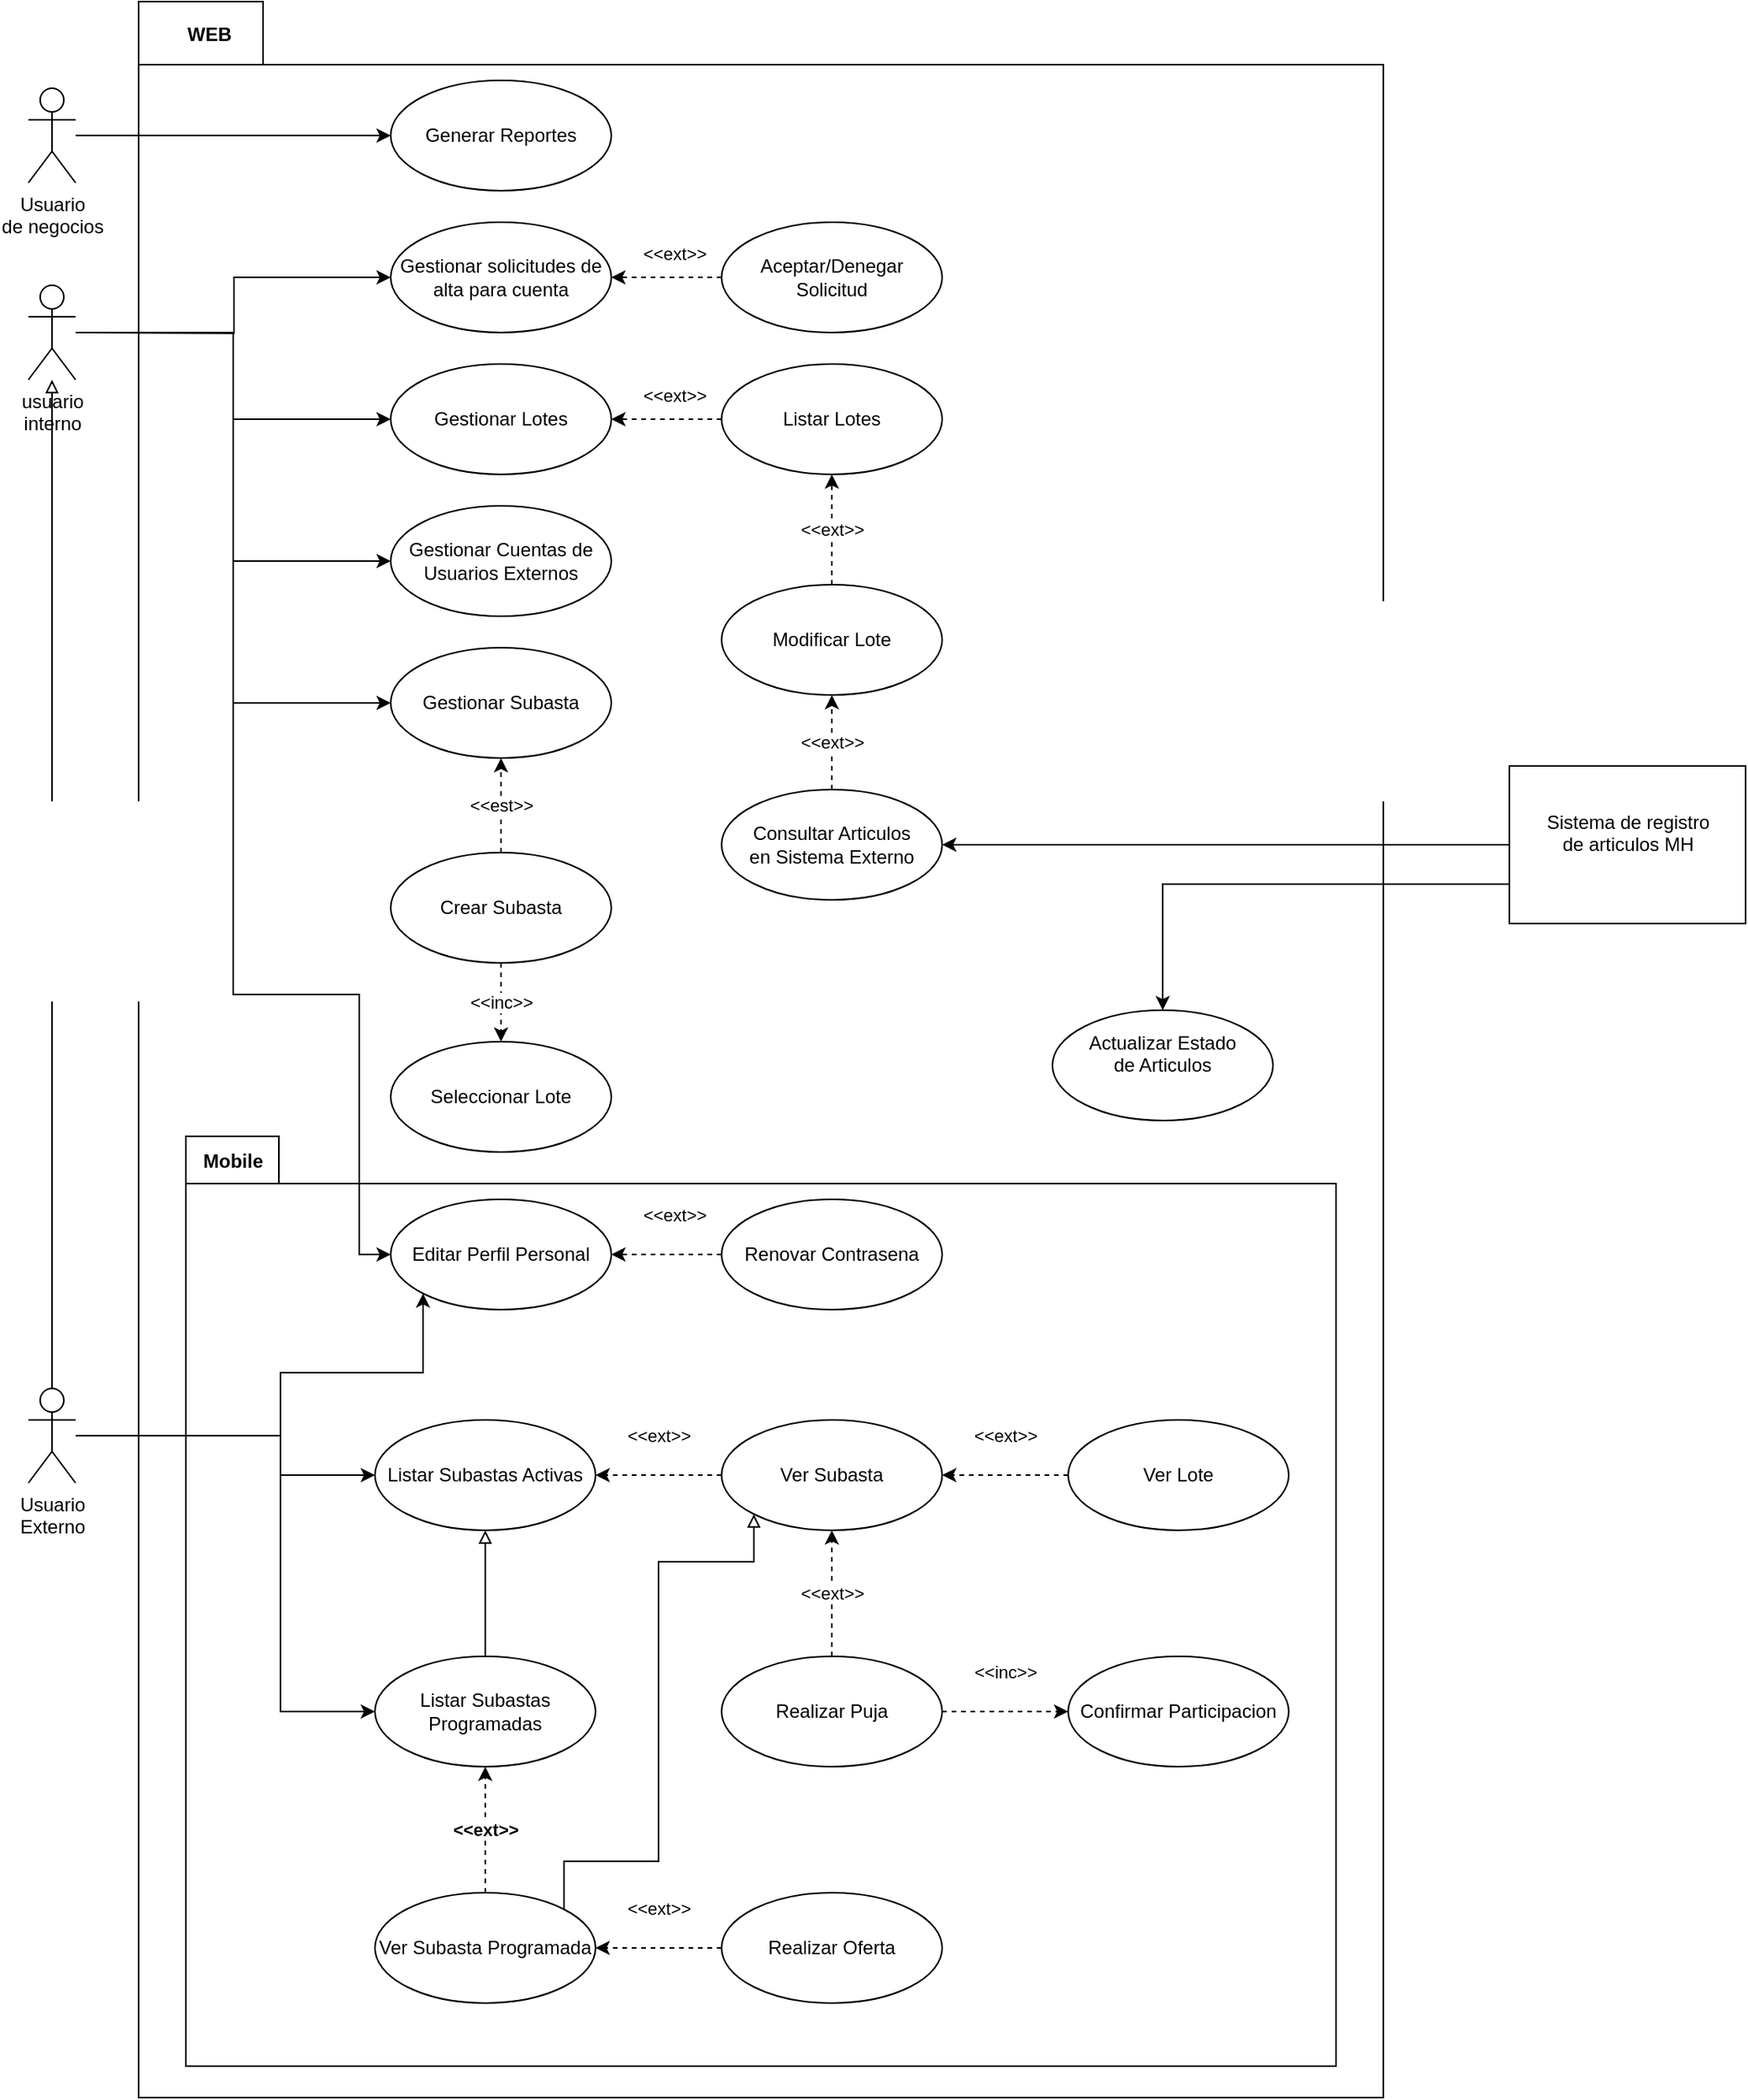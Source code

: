 <mxfile version="14.4.4" type="github">
  <diagram id="9lU35Be_tzwvDZL3-XRi" name="Page-1">
    <mxGraphModel dx="1420" dy="2153" grid="1" gridSize="10" guides="1" tooltips="1" connect="1" arrows="1" fold="1" page="1" pageScale="1" pageWidth="827" pageHeight="1169" math="0" shadow="0">
      <root>
        <mxCell id="0" />
        <mxCell id="1" parent="0" />
        <mxCell id="sGj-L-ND05RCWqXDiUvW-51" value="" style="shape=folder;fontStyle=1;spacingTop=10;tabWidth=40;tabHeight=40;tabPosition=left;html=1;" parent="1" vertex="1">
          <mxGeometry x="140" y="-30" width="790" height="1330" as="geometry" />
        </mxCell>
        <mxCell id="sGj-L-ND05RCWqXDiUvW-53" value="" style="shape=folder;fontStyle=1;spacingTop=10;tabWidth=40;tabHeight=30;tabPosition=left;html=1;" parent="1" vertex="1">
          <mxGeometry x="170" y="690" width="730" height="590" as="geometry" />
        </mxCell>
        <mxCell id="sGj-L-ND05RCWqXDiUvW-6" style="edgeStyle=orthogonalEdgeStyle;rounded=0;orthogonalLoop=1;jettySize=auto;html=1;entryX=0;entryY=0.5;entryDx=0;entryDy=0;" parent="1" target="sGj-L-ND05RCWqXDiUvW-3" edge="1">
          <mxGeometry relative="1" as="geometry">
            <mxPoint x="100" y="180" as="sourcePoint" />
          </mxGeometry>
        </mxCell>
        <mxCell id="sGj-L-ND05RCWqXDiUvW-7" style="edgeStyle=orthogonalEdgeStyle;rounded=0;orthogonalLoop=1;jettySize=auto;html=1;entryX=0;entryY=0.5;entryDx=0;entryDy=0;" parent="1" source="sGj-L-ND05RCWqXDiUvW-1" target="sGj-L-ND05RCWqXDiUvW-2" edge="1">
          <mxGeometry relative="1" as="geometry" />
        </mxCell>
        <mxCell id="sGj-L-ND05RCWqXDiUvW-8" style="edgeStyle=orthogonalEdgeStyle;rounded=0;orthogonalLoop=1;jettySize=auto;html=1;entryX=0;entryY=0.5;entryDx=0;entryDy=0;" parent="1" source="sGj-L-ND05RCWqXDiUvW-1" target="sGj-L-ND05RCWqXDiUvW-5" edge="1">
          <mxGeometry relative="1" as="geometry" />
        </mxCell>
        <mxCell id="sGj-L-ND05RCWqXDiUvW-18" style="edgeStyle=orthogonalEdgeStyle;rounded=0;orthogonalLoop=1;jettySize=auto;html=1;entryX=0;entryY=0.5;entryDx=0;entryDy=0;" parent="1" source="sGj-L-ND05RCWqXDiUvW-1" target="sGj-L-ND05RCWqXDiUvW-17" edge="1">
          <mxGeometry relative="1" as="geometry">
            <Array as="points">
              <mxPoint x="200" y="180" />
              <mxPoint x="200" y="600" />
              <mxPoint x="280" y="600" />
              <mxPoint x="280" y="765" />
            </Array>
          </mxGeometry>
        </mxCell>
        <mxCell id="sGj-L-ND05RCWqXDiUvW-20" value="" style="edgeStyle=orthogonalEdgeStyle;rounded=0;orthogonalLoop=1;jettySize=auto;html=1;entryX=0;entryY=0.5;entryDx=0;entryDy=0;" parent="1" source="sGj-L-ND05RCWqXDiUvW-1" target="sGj-L-ND05RCWqXDiUvW-21" edge="1">
          <mxGeometry relative="1" as="geometry">
            <mxPoint x="85" y="280" as="targetPoint" />
          </mxGeometry>
        </mxCell>
        <mxCell id="sGj-L-ND05RCWqXDiUvW-1" value="&lt;div&gt;usuario&lt;/div&gt;&lt;div&gt;interno&lt;br&gt;&lt;/div&gt;" style="shape=umlActor;verticalLabelPosition=bottom;verticalAlign=top;html=1;outlineConnect=0;" parent="1" vertex="1">
          <mxGeometry x="70" y="150" width="30" height="60" as="geometry" />
        </mxCell>
        <mxCell id="sGj-L-ND05RCWqXDiUvW-2" value="Gestionar Lotes" style="ellipse;whiteSpace=wrap;html=1;" parent="1" vertex="1">
          <mxGeometry x="300" y="200" width="140" height="70" as="geometry" />
        </mxCell>
        <mxCell id="sGj-L-ND05RCWqXDiUvW-3" value="Gestionar solicitudes de alta para cuenta" style="ellipse;whiteSpace=wrap;html=1;" parent="1" vertex="1">
          <mxGeometry x="300" y="110" width="140" height="70" as="geometry" />
        </mxCell>
        <mxCell id="sGj-L-ND05RCWqXDiUvW-12" value="&amp;lt;&amp;lt;ext&amp;gt;&amp;gt;" style="edgeStyle=orthogonalEdgeStyle;rounded=0;orthogonalLoop=1;jettySize=auto;html=1;dashed=1;" parent="1" source="sGj-L-ND05RCWqXDiUvW-4" target="sGj-L-ND05RCWqXDiUvW-11" edge="1">
          <mxGeometry relative="1" as="geometry" />
        </mxCell>
        <mxCell id="sGj-L-ND05RCWqXDiUvW-4" value="&lt;div&gt;Consultar Articulos&lt;/div&gt;&lt;div&gt;en Sistema Externo&lt;br&gt;&lt;/div&gt;" style="ellipse;whiteSpace=wrap;html=1;" parent="1" vertex="1">
          <mxGeometry x="510" y="470" width="140" height="70" as="geometry" />
        </mxCell>
        <mxCell id="sGj-L-ND05RCWqXDiUvW-5" value="Gestionar Cuentas de Usuarios Externos" style="ellipse;whiteSpace=wrap;html=1;" parent="1" vertex="1">
          <mxGeometry x="300" y="290" width="140" height="70" as="geometry" />
        </mxCell>
        <mxCell id="sGj-L-ND05RCWqXDiUvW-13" value="&amp;lt;&amp;lt;ext&amp;gt;&amp;gt;" style="edgeStyle=orthogonalEdgeStyle;rounded=0;orthogonalLoop=1;jettySize=auto;html=1;entryX=1;entryY=0.5;entryDx=0;entryDy=0;dashed=1;" parent="1" edge="1">
          <mxGeometry x="-0.143" y="-15" relative="1" as="geometry">
            <mxPoint x="510" y="235" as="sourcePoint" />
            <mxPoint x="440" y="235" as="targetPoint" />
            <mxPoint as="offset" />
          </mxGeometry>
        </mxCell>
        <mxCell id="sGj-L-ND05RCWqXDiUvW-9" value="Listar Lotes" style="ellipse;whiteSpace=wrap;html=1;" parent="1" vertex="1">
          <mxGeometry x="510" y="200" width="140" height="70" as="geometry" />
        </mxCell>
        <mxCell id="sGj-L-ND05RCWqXDiUvW-14" value="&amp;lt;&amp;lt;ext&amp;gt;&amp;gt;" style="edgeStyle=orthogonalEdgeStyle;rounded=0;orthogonalLoop=1;jettySize=auto;html=1;entryX=0.5;entryY=1;entryDx=0;entryDy=0;dashed=1;" parent="1" source="sGj-L-ND05RCWqXDiUvW-11" target="sGj-L-ND05RCWqXDiUvW-9" edge="1">
          <mxGeometry relative="1" as="geometry" />
        </mxCell>
        <mxCell id="sGj-L-ND05RCWqXDiUvW-11" value="Modificar Lote" style="ellipse;whiteSpace=wrap;html=1;" parent="1" vertex="1">
          <mxGeometry x="510" y="340" width="140" height="70" as="geometry" />
        </mxCell>
        <mxCell id="sGj-L-ND05RCWqXDiUvW-16" value="&amp;lt;&amp;lt;ext&amp;gt;&amp;gt;" style="edgeStyle=orthogonalEdgeStyle;rounded=0;orthogonalLoop=1;jettySize=auto;html=1;entryX=1;entryY=0.5;entryDx=0;entryDy=0;dashed=1;" parent="1" source="sGj-L-ND05RCWqXDiUvW-15" target="sGj-L-ND05RCWqXDiUvW-3" edge="1">
          <mxGeometry x="-0.143" y="-15" relative="1" as="geometry">
            <mxPoint as="offset" />
          </mxGeometry>
        </mxCell>
        <mxCell id="sGj-L-ND05RCWqXDiUvW-15" value="Aceptar/Denegar Solicitud" style="ellipse;whiteSpace=wrap;html=1;" parent="1" vertex="1">
          <mxGeometry x="510" y="110" width="140" height="70" as="geometry" />
        </mxCell>
        <mxCell id="sGj-L-ND05RCWqXDiUvW-23" value="&amp;lt;&amp;lt;ext&amp;gt;&amp;gt;" style="edgeStyle=orthogonalEdgeStyle;rounded=0;orthogonalLoop=1;jettySize=auto;html=1;dashed=1;" parent="1" source="sGj-L-ND05RCWqXDiUvW-22" target="sGj-L-ND05RCWqXDiUvW-17" edge="1">
          <mxGeometry x="-0.143" y="-25" relative="1" as="geometry">
            <mxPoint as="offset" />
          </mxGeometry>
        </mxCell>
        <mxCell id="sGj-L-ND05RCWqXDiUvW-17" value="Editar Perfil Personal" style="ellipse;whiteSpace=wrap;html=1;" parent="1" vertex="1">
          <mxGeometry x="300" y="730" width="140" height="70" as="geometry" />
        </mxCell>
        <mxCell id="sGj-L-ND05RCWqXDiUvW-25" value="&amp;lt;&amp;lt;est&amp;gt;&amp;gt;" style="edgeStyle=orthogonalEdgeStyle;rounded=0;orthogonalLoop=1;jettySize=auto;html=1;dashed=1;" parent="1" source="sGj-L-ND05RCWqXDiUvW-24" target="sGj-L-ND05RCWqXDiUvW-21" edge="1">
          <mxGeometry relative="1" as="geometry" />
        </mxCell>
        <mxCell id="sGj-L-ND05RCWqXDiUvW-21" value="Gestionar Subasta" style="ellipse;whiteSpace=wrap;html=1;" parent="1" vertex="1">
          <mxGeometry x="300" y="380" width="140" height="70" as="geometry" />
        </mxCell>
        <mxCell id="sGj-L-ND05RCWqXDiUvW-22" value="Renovar Contrasena" style="ellipse;whiteSpace=wrap;html=1;" parent="1" vertex="1">
          <mxGeometry x="510" y="730" width="140" height="70" as="geometry" />
        </mxCell>
        <mxCell id="sGj-L-ND05RCWqXDiUvW-27" value="&amp;lt;&amp;lt;inc&amp;gt;&amp;gt;" style="edgeStyle=orthogonalEdgeStyle;rounded=0;orthogonalLoop=1;jettySize=auto;html=1;dashed=1;" parent="1" source="sGj-L-ND05RCWqXDiUvW-24" target="sGj-L-ND05RCWqXDiUvW-26" edge="1">
          <mxGeometry relative="1" as="geometry" />
        </mxCell>
        <mxCell id="sGj-L-ND05RCWqXDiUvW-24" value="&lt;div&gt;Crear Subasta&lt;/div&gt;" style="ellipse;whiteSpace=wrap;html=1;" parent="1" vertex="1">
          <mxGeometry x="300" y="510" width="140" height="70" as="geometry" />
        </mxCell>
        <mxCell id="sGj-L-ND05RCWqXDiUvW-26" value="Seleccionar Lote" style="ellipse;whiteSpace=wrap;html=1;" parent="1" vertex="1">
          <mxGeometry x="300" y="630" width="140" height="70" as="geometry" />
        </mxCell>
        <mxCell id="sGj-L-ND05RCWqXDiUvW-29" style="edgeStyle=orthogonalEdgeStyle;rounded=0;orthogonalLoop=1;jettySize=auto;html=1;endArrow=block;endFill=0;" parent="1" source="sGj-L-ND05RCWqXDiUvW-28" target="sGj-L-ND05RCWqXDiUvW-1" edge="1">
          <mxGeometry relative="1" as="geometry" />
        </mxCell>
        <mxCell id="sGj-L-ND05RCWqXDiUvW-30" style="edgeStyle=orthogonalEdgeStyle;rounded=0;orthogonalLoop=1;jettySize=auto;html=1;entryX=0;entryY=1;entryDx=0;entryDy=0;endArrow=classic;endFill=1;" parent="1" source="sGj-L-ND05RCWqXDiUvW-28" target="sGj-L-ND05RCWqXDiUvW-17" edge="1">
          <mxGeometry relative="1" as="geometry">
            <Array as="points">
              <mxPoint x="230" y="880" />
              <mxPoint x="230" y="840" />
              <mxPoint x="321" y="840" />
            </Array>
          </mxGeometry>
        </mxCell>
        <mxCell id="sGj-L-ND05RCWqXDiUvW-32" style="edgeStyle=orthogonalEdgeStyle;rounded=0;orthogonalLoop=1;jettySize=auto;html=1;entryX=0;entryY=0.5;entryDx=0;entryDy=0;endArrow=classic;endFill=1;" parent="1" source="sGj-L-ND05RCWqXDiUvW-28" target="sGj-L-ND05RCWqXDiUvW-31" edge="1">
          <mxGeometry relative="1" as="geometry">
            <Array as="points">
              <mxPoint x="230" y="880" />
              <mxPoint x="230" y="905" />
            </Array>
          </mxGeometry>
        </mxCell>
        <mxCell id="sGj-L-ND05RCWqXDiUvW-42" style="edgeStyle=orthogonalEdgeStyle;rounded=0;orthogonalLoop=1;jettySize=auto;html=1;entryX=0;entryY=0.5;entryDx=0;entryDy=0;endArrow=classic;endFill=1;" parent="1" source="sGj-L-ND05RCWqXDiUvW-28" target="sGj-L-ND05RCWqXDiUvW-41" edge="1">
          <mxGeometry relative="1" as="geometry">
            <Array as="points">
              <mxPoint x="230" y="880" />
              <mxPoint x="230" y="1055" />
            </Array>
          </mxGeometry>
        </mxCell>
        <mxCell id="sGj-L-ND05RCWqXDiUvW-28" value="&lt;div&gt;Usuario&lt;/div&gt;&lt;div&gt;Externo&lt;br&gt;&lt;/div&gt;" style="shape=umlActor;verticalLabelPosition=bottom;verticalAlign=top;html=1;" parent="1" vertex="1">
          <mxGeometry x="70" y="850" width="30" height="60" as="geometry" />
        </mxCell>
        <mxCell id="sGj-L-ND05RCWqXDiUvW-34" value="&amp;lt;&amp;lt;ext&amp;gt;&amp;gt;" style="edgeStyle=orthogonalEdgeStyle;rounded=0;orthogonalLoop=1;jettySize=auto;html=1;endArrow=classic;endFill=1;dashed=1;" parent="1" source="sGj-L-ND05RCWqXDiUvW-33" target="sGj-L-ND05RCWqXDiUvW-31" edge="1">
          <mxGeometry y="-25" relative="1" as="geometry">
            <mxPoint as="offset" />
          </mxGeometry>
        </mxCell>
        <mxCell id="sGj-L-ND05RCWqXDiUvW-31" value="Listar Subastas Activas" style="ellipse;whiteSpace=wrap;html=1;" parent="1" vertex="1">
          <mxGeometry x="290" y="870" width="140" height="70" as="geometry" />
        </mxCell>
        <mxCell id="sGj-L-ND05RCWqXDiUvW-36" value="&amp;lt;&amp;lt;ext&amp;gt;&amp;gt;" style="edgeStyle=orthogonalEdgeStyle;rounded=0;orthogonalLoop=1;jettySize=auto;html=1;endArrow=classic;endFill=1;dashed=1;" parent="1" source="sGj-L-ND05RCWqXDiUvW-35" target="sGj-L-ND05RCWqXDiUvW-33" edge="1">
          <mxGeometry relative="1" as="geometry" />
        </mxCell>
        <mxCell id="sGj-L-ND05RCWqXDiUvW-38" value="&amp;lt;&amp;lt;ext&amp;gt;&amp;gt;" style="edgeStyle=orthogonalEdgeStyle;rounded=0;orthogonalLoop=1;jettySize=auto;html=1;endArrow=classic;endFill=1;dashed=1;" parent="1" source="sGj-L-ND05RCWqXDiUvW-37" target="sGj-L-ND05RCWqXDiUvW-33" edge="1">
          <mxGeometry y="-25" relative="1" as="geometry">
            <mxPoint as="offset" />
          </mxGeometry>
        </mxCell>
        <mxCell id="sGj-L-ND05RCWqXDiUvW-33" value="Ver Subasta " style="ellipse;whiteSpace=wrap;html=1;" parent="1" vertex="1">
          <mxGeometry x="510" y="870" width="140" height="70" as="geometry" />
        </mxCell>
        <mxCell id="sGj-L-ND05RCWqXDiUvW-40" value="&amp;lt;&amp;lt;inc&amp;gt;&amp;gt;" style="edgeStyle=orthogonalEdgeStyle;rounded=0;orthogonalLoop=1;jettySize=auto;html=1;dashed=1;endArrow=classic;endFill=1;" parent="1" source="sGj-L-ND05RCWqXDiUvW-35" target="sGj-L-ND05RCWqXDiUvW-39" edge="1">
          <mxGeometry y="25" relative="1" as="geometry">
            <mxPoint as="offset" />
          </mxGeometry>
        </mxCell>
        <mxCell id="sGj-L-ND05RCWqXDiUvW-35" value="Realizar Puja" style="ellipse;whiteSpace=wrap;html=1;" parent="1" vertex="1">
          <mxGeometry x="510" y="1020" width="140" height="70" as="geometry" />
        </mxCell>
        <mxCell id="sGj-L-ND05RCWqXDiUvW-37" value="Ver Lote" style="ellipse;whiteSpace=wrap;html=1;" parent="1" vertex="1">
          <mxGeometry x="730" y="870" width="140" height="70" as="geometry" />
        </mxCell>
        <mxCell id="sGj-L-ND05RCWqXDiUvW-39" value="Confirmar Participacion" style="ellipse;whiteSpace=wrap;html=1;" parent="1" vertex="1">
          <mxGeometry x="730" y="1020" width="140" height="70" as="geometry" />
        </mxCell>
        <mxCell id="sGj-L-ND05RCWqXDiUvW-44" value="&amp;lt;&amp;lt;ext&amp;gt;&amp;gt;" style="edgeStyle=orthogonalEdgeStyle;rounded=0;orthogonalLoop=1;jettySize=auto;html=1;dashed=1;endArrow=classic;endFill=1;fontStyle=1" parent="1" source="sGj-L-ND05RCWqXDiUvW-43" target="sGj-L-ND05RCWqXDiUvW-41" edge="1">
          <mxGeometry relative="1" as="geometry" />
        </mxCell>
        <mxCell id="sGj-L-ND05RCWqXDiUvW-48" style="edgeStyle=orthogonalEdgeStyle;rounded=0;orthogonalLoop=1;jettySize=auto;html=1;entryX=0.5;entryY=1;entryDx=0;entryDy=0;endArrow=block;endFill=0;" parent="1" source="sGj-L-ND05RCWqXDiUvW-41" target="sGj-L-ND05RCWqXDiUvW-31" edge="1">
          <mxGeometry relative="1" as="geometry" />
        </mxCell>
        <mxCell id="sGj-L-ND05RCWqXDiUvW-41" value="Listar Subastas Programadas" style="ellipse;whiteSpace=wrap;html=1;" parent="1" vertex="1">
          <mxGeometry x="290" y="1020" width="140" height="70" as="geometry" />
        </mxCell>
        <mxCell id="sGj-L-ND05RCWqXDiUvW-46" value="&amp;lt;&amp;lt;ext&amp;gt;&amp;gt;" style="edgeStyle=orthogonalEdgeStyle;rounded=0;orthogonalLoop=1;jettySize=auto;html=1;dashed=1;endArrow=classic;endFill=1;" parent="1" source="sGj-L-ND05RCWqXDiUvW-45" target="sGj-L-ND05RCWqXDiUvW-43" edge="1">
          <mxGeometry y="-25" relative="1" as="geometry">
            <mxPoint as="offset" />
          </mxGeometry>
        </mxCell>
        <mxCell id="sGj-L-ND05RCWqXDiUvW-47" style="edgeStyle=orthogonalEdgeStyle;rounded=0;orthogonalLoop=1;jettySize=auto;html=1;entryX=0;entryY=1;entryDx=0;entryDy=0;endArrow=block;endFill=0;" parent="1" source="sGj-L-ND05RCWqXDiUvW-43" target="sGj-L-ND05RCWqXDiUvW-33" edge="1">
          <mxGeometry relative="1" as="geometry">
            <Array as="points">
              <mxPoint x="410" y="1150" />
              <mxPoint x="470" y="1150" />
              <mxPoint x="470" y="960" />
              <mxPoint x="531" y="960" />
            </Array>
          </mxGeometry>
        </mxCell>
        <mxCell id="sGj-L-ND05RCWqXDiUvW-43" value="Ver Subasta Programada" style="ellipse;whiteSpace=wrap;html=1;" parent="1" vertex="1">
          <mxGeometry x="290" y="1170" width="140" height="70" as="geometry" />
        </mxCell>
        <mxCell id="sGj-L-ND05RCWqXDiUvW-45" value="Realizar Oferta" style="ellipse;whiteSpace=wrap;html=1;" parent="1" vertex="1">
          <mxGeometry x="510" y="1170" width="140" height="70" as="geometry" />
        </mxCell>
        <mxCell id="sGj-L-ND05RCWqXDiUvW-52" value="WEB" style="text;align=center;fontStyle=1;verticalAlign=middle;spacingLeft=3;spacingRight=3;strokeColor=none;rotatable=0;points=[[0,0.5],[1,0.5]];portConstraint=eastwest;" parent="1" vertex="1">
          <mxGeometry x="130" y="-30" width="110" height="40" as="geometry" />
        </mxCell>
        <mxCell id="sGj-L-ND05RCWqXDiUvW-54" value="Mobile" style="text;align=center;fontStyle=1;verticalAlign=middle;spacingLeft=3;spacingRight=3;strokeColor=none;rotatable=0;points=[[0,0.5],[1,0.5]];portConstraint=eastwest;" parent="1" vertex="1">
          <mxGeometry x="170" y="690" width="60" height="30" as="geometry" />
        </mxCell>
        <mxCell id="yK2Z6Vn4QMpWLDrDb2du-3" style="edgeStyle=orthogonalEdgeStyle;rounded=0;orthogonalLoop=1;jettySize=auto;html=1;" edge="1" parent="1" source="yK2Z6Vn4QMpWLDrDb2du-2" target="sGj-L-ND05RCWqXDiUvW-4">
          <mxGeometry relative="1" as="geometry" />
        </mxCell>
        <mxCell id="yK2Z6Vn4QMpWLDrDb2du-5" style="edgeStyle=orthogonalEdgeStyle;rounded=0;orthogonalLoop=1;jettySize=auto;html=1;entryX=0.5;entryY=0;entryDx=0;entryDy=0;" edge="1" parent="1" source="yK2Z6Vn4QMpWLDrDb2du-2" target="yK2Z6Vn4QMpWLDrDb2du-4">
          <mxGeometry relative="1" as="geometry">
            <Array as="points">
              <mxPoint x="790" y="530" />
            </Array>
          </mxGeometry>
        </mxCell>
        <mxCell id="yK2Z6Vn4QMpWLDrDb2du-2" value="&lt;div&gt;Sistema de registro&lt;/div&gt;&lt;div&gt; de articulos MH&lt;br&gt;&lt;/div&gt;&lt;div&gt;&lt;br&gt;&lt;/div&gt;" style="html=1;" vertex="1" parent="1">
          <mxGeometry x="1010" y="455" width="150" height="100" as="geometry" />
        </mxCell>
        <mxCell id="yK2Z6Vn4QMpWLDrDb2du-4" value="&lt;div&gt;Actualizar Estado&lt;/div&gt;&lt;div&gt;de Articulos&lt;/div&gt;&lt;div&gt;&amp;nbsp;&lt;br&gt;&lt;/div&gt;" style="ellipse;whiteSpace=wrap;html=1;" vertex="1" parent="1">
          <mxGeometry x="720" y="610" width="140" height="70" as="geometry" />
        </mxCell>
        <mxCell id="yK2Z6Vn4QMpWLDrDb2du-6" value="Generar Reportes" style="ellipse;whiteSpace=wrap;html=1;" vertex="1" parent="1">
          <mxGeometry x="300" y="20" width="140" height="70" as="geometry" />
        </mxCell>
        <mxCell id="yK2Z6Vn4QMpWLDrDb2du-9" style="edgeStyle=orthogonalEdgeStyle;rounded=0;orthogonalLoop=1;jettySize=auto;html=1;" edge="1" parent="1" source="yK2Z6Vn4QMpWLDrDb2du-7" target="yK2Z6Vn4QMpWLDrDb2du-6">
          <mxGeometry relative="1" as="geometry" />
        </mxCell>
        <mxCell id="yK2Z6Vn4QMpWLDrDb2du-7" value="&lt;div&gt;Usuario &lt;br&gt;&lt;/div&gt;&lt;div&gt;de negocios&lt;/div&gt;" style="shape=umlActor;verticalLabelPosition=bottom;verticalAlign=top;html=1;" vertex="1" parent="1">
          <mxGeometry x="70" y="25" width="30" height="60" as="geometry" />
        </mxCell>
      </root>
    </mxGraphModel>
  </diagram>
</mxfile>
